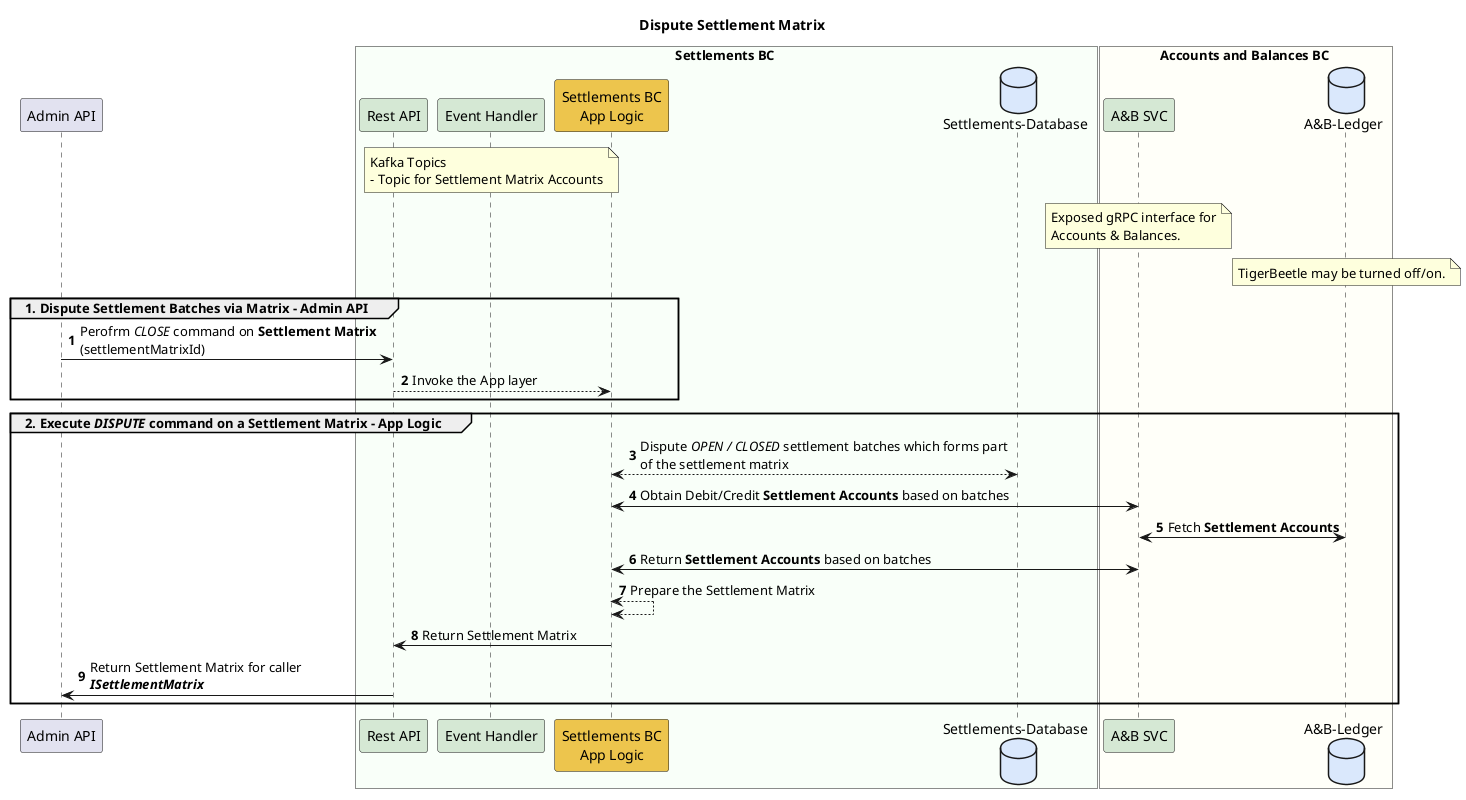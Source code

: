 @startuml

title Dispute Settlement Matrix

participant "Admin API" as ext_cl

box Settlements BC #F9FFF9
    participant "Rest API" as sbc_rest #D5E8D4
    participant "Event Handler" as sbc_event #D5E8D4
    note over sbc_event
        Kafka Topics
        - Topic for Settlement Matrix Accounts
    end note
    participant "Settlements BC\nApp Logic" as sbc_app_logic #EDC54D
    database "Settlements-Database" as sbc_db #DAE8FC
end box

box Accounts and Balances BC #FFFFF9
    participant "A&B SVC" as abbc_grpc #D5E8D4
    database "A&B-Ledger" as abbc_tigerbeetle #DAE8FC
    note over abbc_grpc
        Exposed gRPC interface for
        Accounts & Balances.
    end note
    note over abbc_tigerbeetle
        TigerBeetle may be turned off/on.
    end note
end box

group 1. Dispute Settlement Batches via Matrix - Admin API
autonumber
    ext_cl -> sbc_rest : Perofrm //CLOSE// command on **Settlement Matrix**\n(settlementMatrixId)
    sbc_rest --> sbc_app_logic : Invoke the App layer
end

group 2. Execute //DISPUTE// command on a Settlement Matrix - App Logic
    sbc_app_logic <--> sbc_db : Dispute //OPEN / CLOSED// settlement batches which forms part \nof the settlement matrix
    sbc_app_logic <-> abbc_grpc : Obtain Debit/Credit **Settlement Accounts** based on batches
    abbc_grpc <-> abbc_tigerbeetle: Fetch **Settlement Accounts**
    abbc_grpc <-> sbc_app_logic : Return **Settlement Accounts** based on batches
    sbc_app_logic <--> sbc_app_logic : Prepare the Settlement Matrix
    sbc_app_logic -> sbc_rest : Return Settlement Matrix
    sbc_rest -> ext_cl : Return Settlement Matrix for caller\n**//ISettlementMatrix//**
end

@enduml
